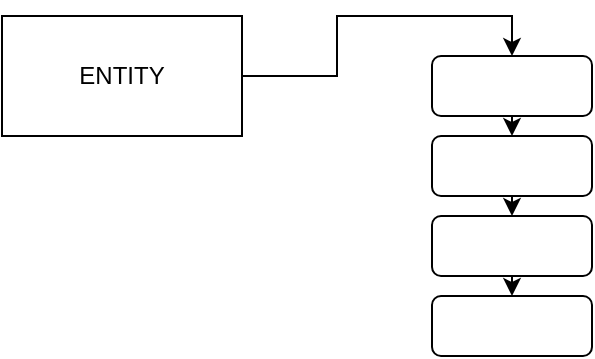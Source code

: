 <mxfile version="13.10.9" type="github">
  <diagram id="NcZu2mp6E_XgG9ereZ2o" name="Page-1">
    <mxGraphModel dx="1020" dy="703" grid="1" gridSize="10" guides="1" tooltips="1" connect="1" arrows="1" fold="1" page="1" pageScale="1" pageWidth="850" pageHeight="600" math="0" shadow="0">
      <root>
        <mxCell id="0" />
        <mxCell id="1" parent="0" />
        <mxCell id="zEnJZTyWbmKgzggNZocP-3" style="edgeStyle=orthogonalEdgeStyle;rounded=0;orthogonalLoop=1;jettySize=auto;html=1;exitX=1;exitY=0.5;exitDx=0;exitDy=0;entryX=0.5;entryY=0;entryDx=0;entryDy=0;" edge="1" parent="1" source="zEnJZTyWbmKgzggNZocP-1" target="zEnJZTyWbmKgzggNZocP-2">
          <mxGeometry relative="1" as="geometry" />
        </mxCell>
        <mxCell id="zEnJZTyWbmKgzggNZocP-1" value="ENTITY" style="rounded=0;whiteSpace=wrap;html=1;" vertex="1" parent="1">
          <mxGeometry x="130" y="90" width="120" height="60" as="geometry" />
        </mxCell>
        <mxCell id="zEnJZTyWbmKgzggNZocP-7" style="edgeStyle=orthogonalEdgeStyle;rounded=0;orthogonalLoop=1;jettySize=auto;html=1;exitX=0.5;exitY=1;exitDx=0;exitDy=0;entryX=0.5;entryY=0;entryDx=0;entryDy=0;" edge="1" parent="1" source="zEnJZTyWbmKgzggNZocP-2" target="zEnJZTyWbmKgzggNZocP-4">
          <mxGeometry relative="1" as="geometry" />
        </mxCell>
        <mxCell id="zEnJZTyWbmKgzggNZocP-2" value="" style="rounded=1;whiteSpace=wrap;html=1;" vertex="1" parent="1">
          <mxGeometry x="345" y="110" width="80" height="30" as="geometry" />
        </mxCell>
        <mxCell id="zEnJZTyWbmKgzggNZocP-8" style="edgeStyle=orthogonalEdgeStyle;rounded=0;orthogonalLoop=1;jettySize=auto;html=1;exitX=0.5;exitY=1;exitDx=0;exitDy=0;entryX=0.5;entryY=0;entryDx=0;entryDy=0;" edge="1" parent="1" source="zEnJZTyWbmKgzggNZocP-4" target="zEnJZTyWbmKgzggNZocP-5">
          <mxGeometry relative="1" as="geometry" />
        </mxCell>
        <mxCell id="zEnJZTyWbmKgzggNZocP-4" value="" style="rounded=1;whiteSpace=wrap;html=1;" vertex="1" parent="1">
          <mxGeometry x="345" y="150" width="80" height="30" as="geometry" />
        </mxCell>
        <mxCell id="zEnJZTyWbmKgzggNZocP-9" style="edgeStyle=orthogonalEdgeStyle;rounded=0;orthogonalLoop=1;jettySize=auto;html=1;exitX=0.5;exitY=1;exitDx=0;exitDy=0;entryX=0.5;entryY=0;entryDx=0;entryDy=0;" edge="1" parent="1" source="zEnJZTyWbmKgzggNZocP-5" target="zEnJZTyWbmKgzggNZocP-6">
          <mxGeometry relative="1" as="geometry" />
        </mxCell>
        <mxCell id="zEnJZTyWbmKgzggNZocP-5" value="" style="rounded=1;whiteSpace=wrap;html=1;" vertex="1" parent="1">
          <mxGeometry x="345" y="190" width="80" height="30" as="geometry" />
        </mxCell>
        <mxCell id="zEnJZTyWbmKgzggNZocP-6" value="" style="rounded=1;whiteSpace=wrap;html=1;" vertex="1" parent="1">
          <mxGeometry x="345" y="230" width="80" height="30" as="geometry" />
        </mxCell>
      </root>
    </mxGraphModel>
  </diagram>
</mxfile>
